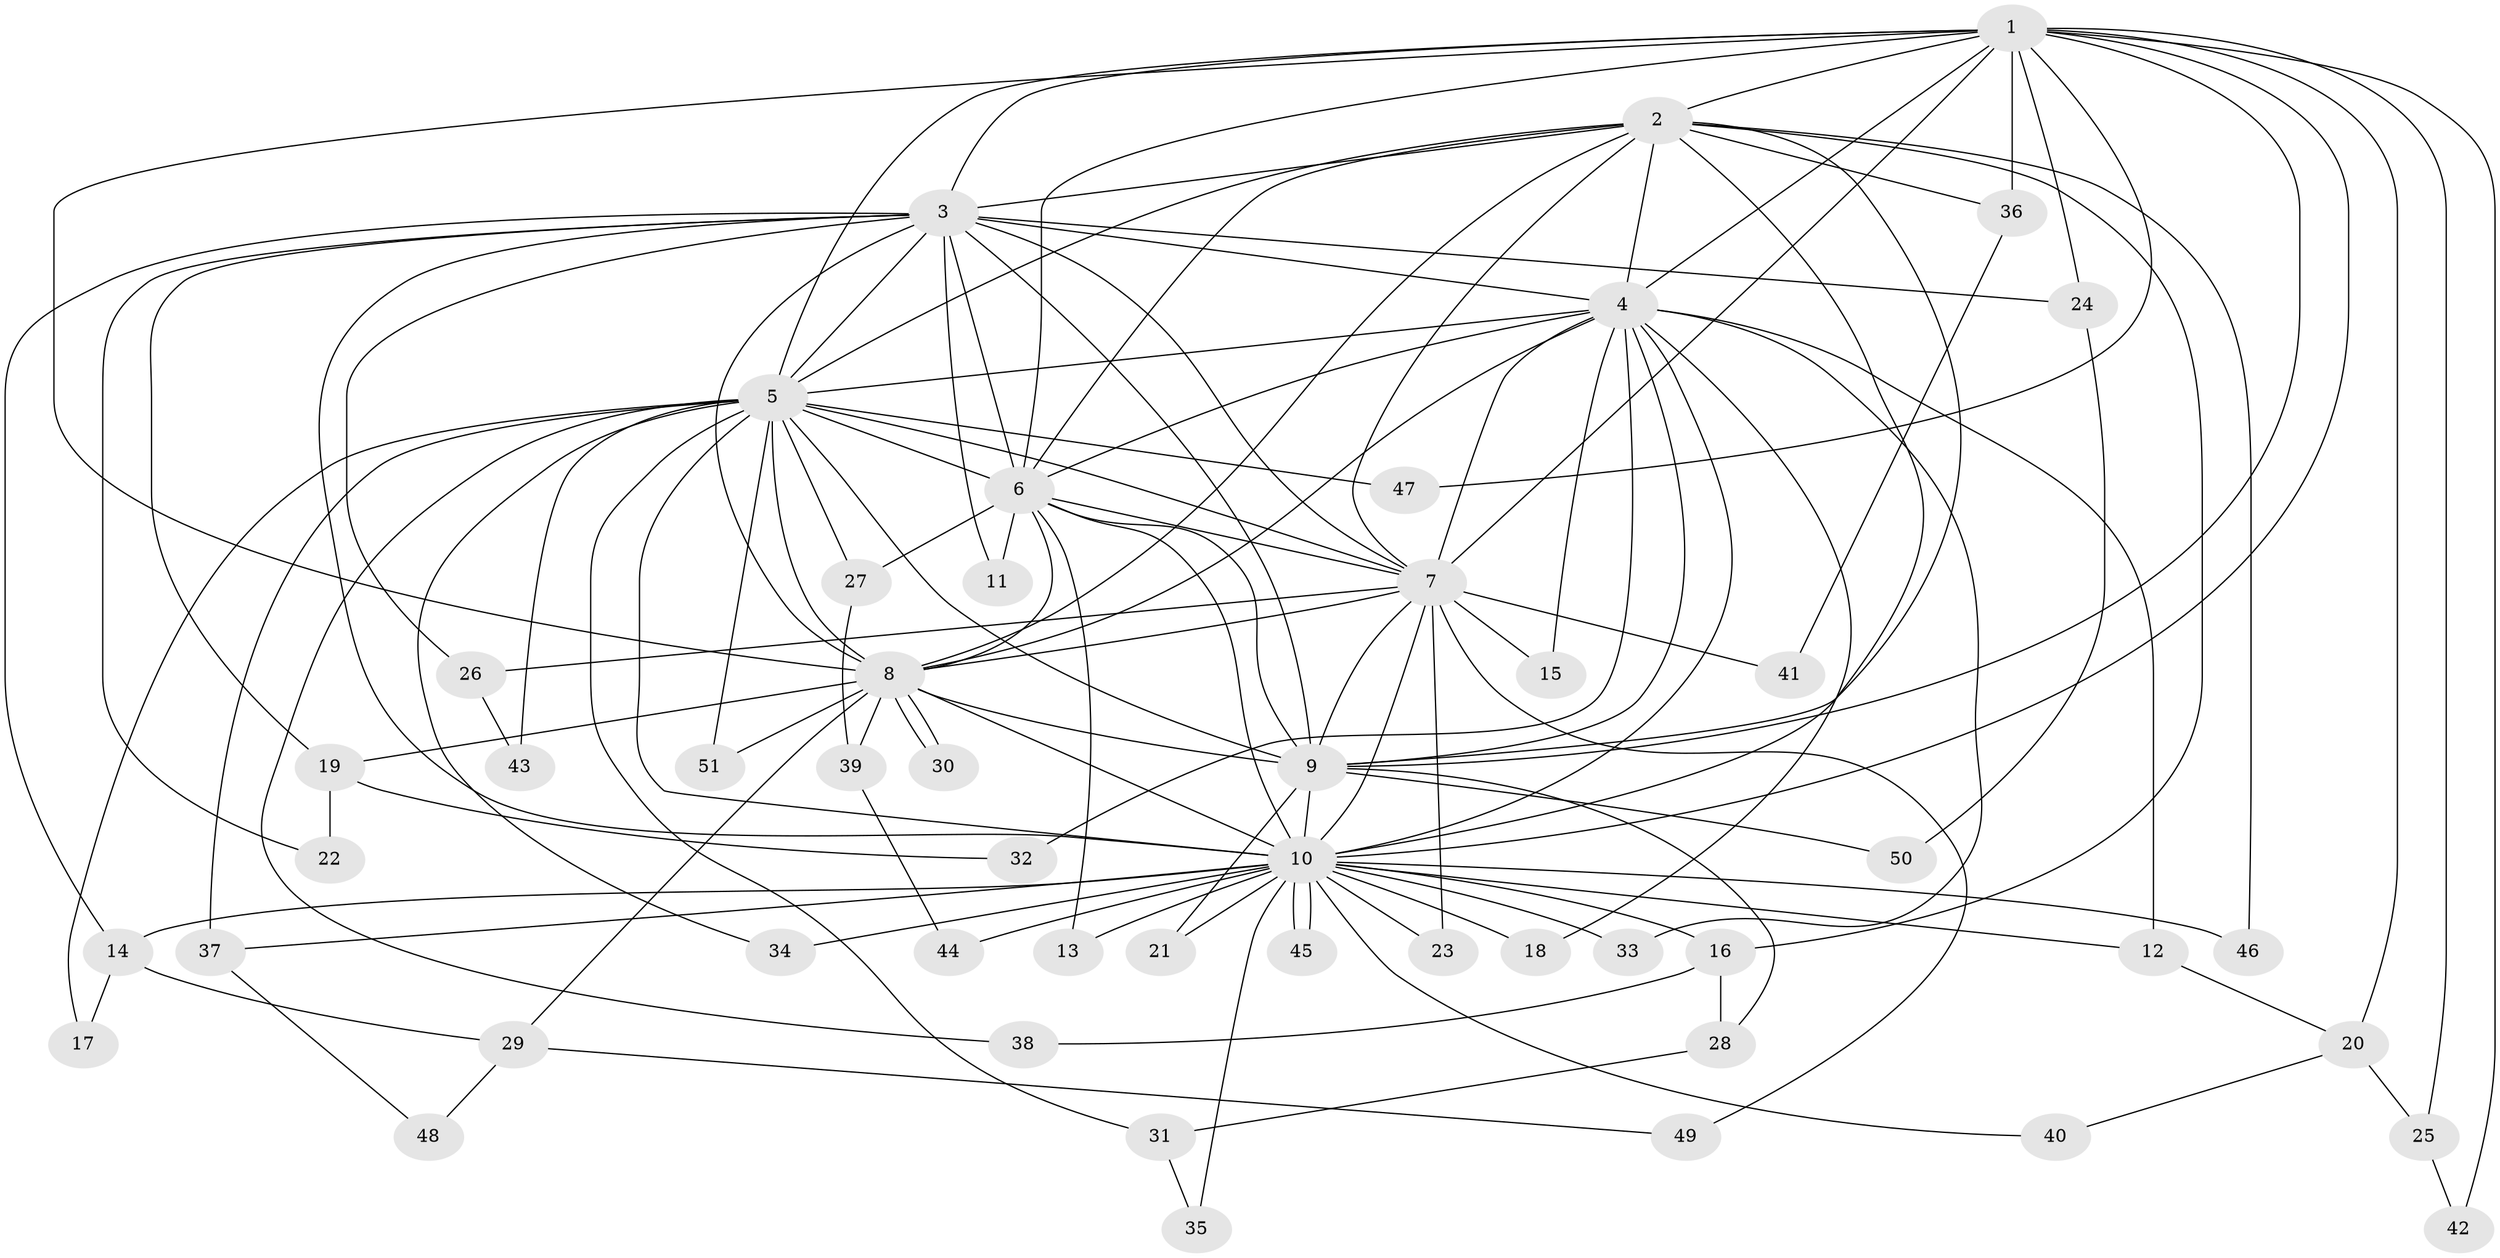 // Generated by graph-tools (version 1.1) at 2025/25/03/09/25 03:25:41]
// undirected, 51 vertices, 127 edges
graph export_dot {
graph [start="1"]
  node [color=gray90,style=filled];
  1;
  2;
  3;
  4;
  5;
  6;
  7;
  8;
  9;
  10;
  11;
  12;
  13;
  14;
  15;
  16;
  17;
  18;
  19;
  20;
  21;
  22;
  23;
  24;
  25;
  26;
  27;
  28;
  29;
  30;
  31;
  32;
  33;
  34;
  35;
  36;
  37;
  38;
  39;
  40;
  41;
  42;
  43;
  44;
  45;
  46;
  47;
  48;
  49;
  50;
  51;
  1 -- 2;
  1 -- 3;
  1 -- 4;
  1 -- 5;
  1 -- 6;
  1 -- 7;
  1 -- 8;
  1 -- 9;
  1 -- 10;
  1 -- 20;
  1 -- 24;
  1 -- 25;
  1 -- 36;
  1 -- 42;
  1 -- 47;
  2 -- 3;
  2 -- 4;
  2 -- 5;
  2 -- 6;
  2 -- 7;
  2 -- 8;
  2 -- 9;
  2 -- 10;
  2 -- 16;
  2 -- 36;
  2 -- 46;
  3 -- 4;
  3 -- 5;
  3 -- 6;
  3 -- 7;
  3 -- 8;
  3 -- 9;
  3 -- 10;
  3 -- 11;
  3 -- 14;
  3 -- 19;
  3 -- 22;
  3 -- 24;
  3 -- 26;
  4 -- 5;
  4 -- 6;
  4 -- 7;
  4 -- 8;
  4 -- 9;
  4 -- 10;
  4 -- 12;
  4 -- 15;
  4 -- 18;
  4 -- 32;
  4 -- 33;
  5 -- 6;
  5 -- 7;
  5 -- 8;
  5 -- 9;
  5 -- 10;
  5 -- 17;
  5 -- 27;
  5 -- 31;
  5 -- 34;
  5 -- 37;
  5 -- 38;
  5 -- 43;
  5 -- 47;
  5 -- 51;
  6 -- 7;
  6 -- 8;
  6 -- 9;
  6 -- 10;
  6 -- 11;
  6 -- 13;
  6 -- 27;
  7 -- 8;
  7 -- 9;
  7 -- 10;
  7 -- 15;
  7 -- 23;
  7 -- 26;
  7 -- 41;
  7 -- 49;
  8 -- 9;
  8 -- 10;
  8 -- 19;
  8 -- 29;
  8 -- 30;
  8 -- 30;
  8 -- 39;
  8 -- 51;
  9 -- 10;
  9 -- 21;
  9 -- 28;
  9 -- 50;
  10 -- 12;
  10 -- 13;
  10 -- 14;
  10 -- 16;
  10 -- 18;
  10 -- 21;
  10 -- 23;
  10 -- 33;
  10 -- 34;
  10 -- 35;
  10 -- 37;
  10 -- 40;
  10 -- 44;
  10 -- 45;
  10 -- 45;
  10 -- 46;
  12 -- 20;
  14 -- 17;
  14 -- 29;
  16 -- 28;
  16 -- 38;
  19 -- 22;
  19 -- 32;
  20 -- 25;
  20 -- 40;
  24 -- 50;
  25 -- 42;
  26 -- 43;
  27 -- 39;
  28 -- 31;
  29 -- 48;
  29 -- 49;
  31 -- 35;
  36 -- 41;
  37 -- 48;
  39 -- 44;
}
